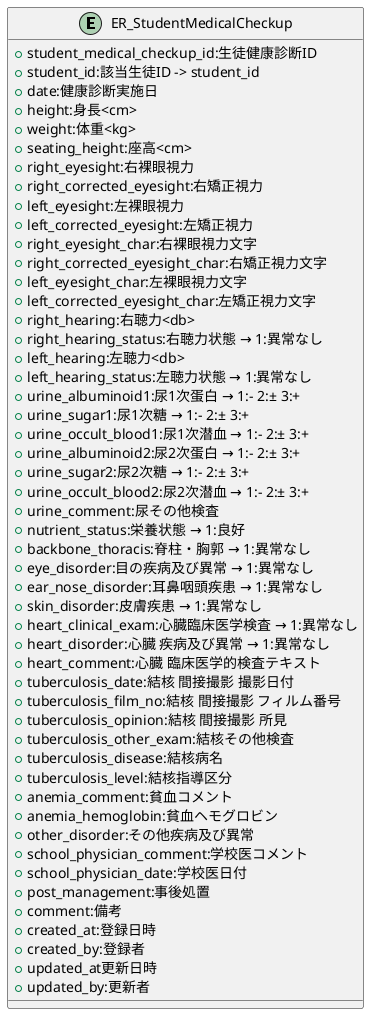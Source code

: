 @startuml

entity "ER_StudentMedicalCheckup"{
    + student_medical_checkup_id:生徒健康診断ID
    + student_id:該当生徒ID -> student_id
    + date:健康診断実施日
    + height:身長<cm>
    + weight:体重<kg>
    + seating_height:座高<cm>
    + right_eyesight:右裸眼視力
    + right_corrected_eyesight:右矯正視力
    + left_eyesight:左裸眼視力
    + left_corrected_eyesight:左矯正視力
    + right_eyesight_char:右裸眼視力文字
    + right_corrected_eyesight_char:右矯正視力文字
    + left_eyesight_char:左裸眼視力文字
    + left_corrected_eyesight_char:左矯正視力文字
    + right_hearing:右聴力<db>
    + right_hearing_status:右聴力状態 → 1:異常なし
    + left_hearing:左聴力<db>
    + left_hearing_status:左聴力状態 → 1:異常なし
    + urine_albuminoid1:尿1次蛋白 → 1:- 2:± 3:+
    + urine_sugar1:尿1次糖 → 1:- 2:± 3:+
    + urine_occult_blood1:尿1次潜血 → 1:- 2:± 3:+
    + urine_albuminoid2:尿2次蛋白 → 1:- 2:± 3:+
    + urine_sugar2:尿2次糖 → 1:- 2:± 3:+
    + urine_occult_blood2:尿2次潜血 → 1:- 2:± 3:+
    + urine_comment:尿その他検査
    + nutrient_status:栄養状態 → 1:良好
    + backbone_thoracis:脊柱・胸郭 → 1:異常なし
    + eye_disorder:目の疾病及び異常 → 1:異常なし
    + ear_nose_disorder:耳鼻咽頭疾患 → 1:異常なし
    + skin_disorder:皮膚疾患 → 1:異常なし
    + heart_clinical_exam:心臓臨床医学検査 → 1:異常なし
    + heart_disorder:心臓 疾病及び異常 → 1:異常なし
    + heart_comment:心臓 臨床医学的検査テキスト
    + tuberculosis_date:結核 間接撮影 撮影日付
    + tuberculosis_film_no:結核 間接撮影 フィルム番号
    + tuberculosis_opinion:結核 間接撮影 所見
    + tuberculosis_other_exam:結核その他検査
    + tuberculosis_disease:結核病名
    + tuberculosis_level:結核指導区分
    + anemia_comment:貧血コメント
    + anemia_hemoglobin:貧血ヘモグロビン
    + other_disorder:その他疾病及び異常
    + school_physician_comment:学校医コメント
    + school_physician_date:学校医日付
    + post_management:事後処置
    + comment:備考
    + created_at:登録日時
    + created_by:登録者
    + updated_at更新日時
    + updated_by:更新者
}

@enduml
